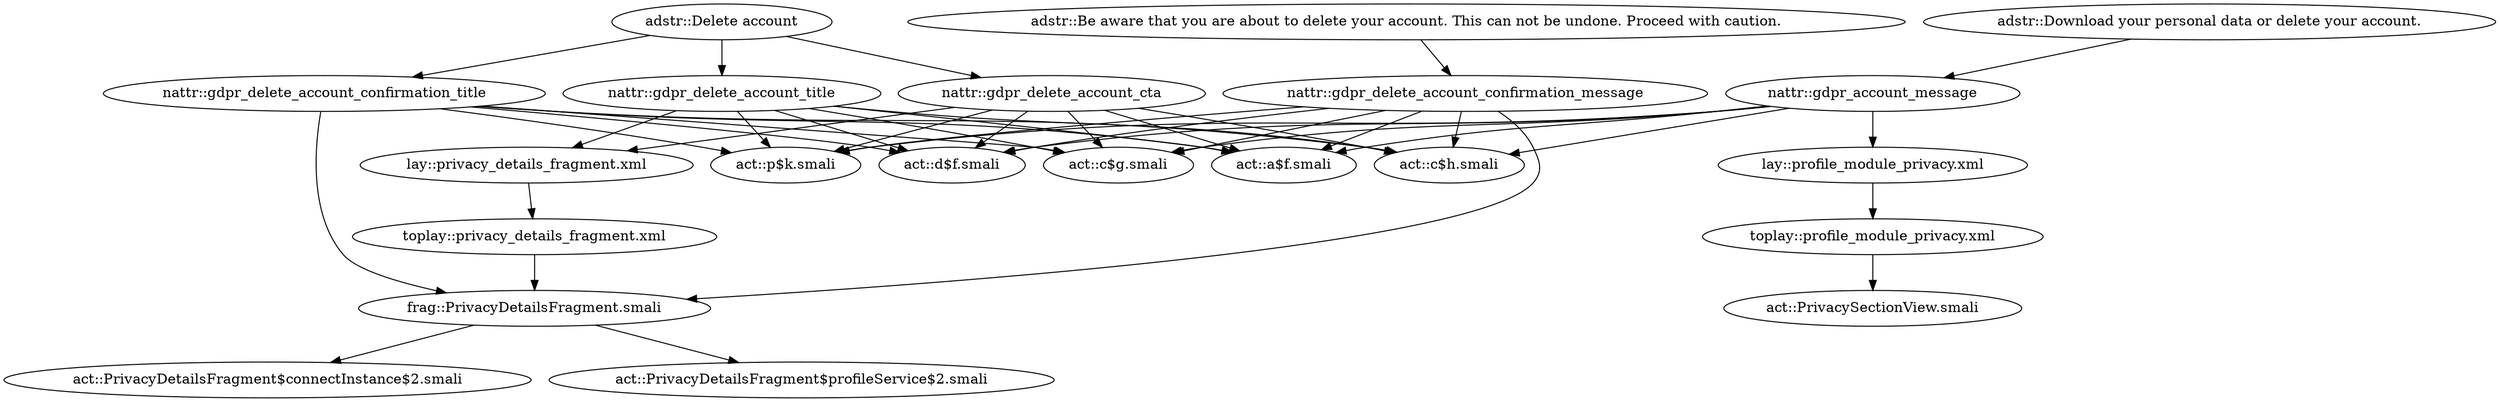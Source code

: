 digraph G {
"adstr::Download your personal data or delete your account." -> "nattr::gdpr_account_message"
"adstr::Be aware that you are about to delete your account. This can not be undone. Proceed with caution." -> "nattr::gdpr_delete_account_confirmation_message"
"adstr::Delete account" -> "nattr::gdpr_delete_account_confirmation_title"
"adstr::Delete account" -> "nattr::gdpr_delete_account_cta"
"adstr::Delete account" -> "nattr::gdpr_delete_account_title"
"nattr::gdpr_account_message" -> "lay::profile_module_privacy.xml"
"nattr::gdpr_delete_account_cta" -> "lay::privacy_details_fragment.xml"
"nattr::gdpr_delete_account_title" -> "lay::privacy_details_fragment.xml"
"nattr::gdpr_delete_account_confirmation_message" -> "frag::PrivacyDetailsFragment.smali"
"nattr::gdpr_delete_account_confirmation_title" -> "frag::PrivacyDetailsFragment.smali"
"nattr::gdpr_account_message" -> "act::a$f.smali"
"nattr::gdpr_account_message" -> "act::c$h.smali"
"nattr::gdpr_account_message" -> "act::p$k.smali"
"nattr::gdpr_account_message" -> "act::c$g.smali"
"nattr::gdpr_account_message" -> "act::d$f.smali"
"nattr::gdpr_delete_account_confirmation_message" -> "act::a$f.smali"
"nattr::gdpr_delete_account_confirmation_message" -> "act::c$h.smali"
"nattr::gdpr_delete_account_confirmation_message" -> "act::p$k.smali"
"nattr::gdpr_delete_account_confirmation_message" -> "act::c$g.smali"
"nattr::gdpr_delete_account_confirmation_message" -> "act::d$f.smali"
"nattr::gdpr_delete_account_confirmation_title" -> "act::a$f.smali"
"nattr::gdpr_delete_account_confirmation_title" -> "act::c$h.smali"
"nattr::gdpr_delete_account_confirmation_title" -> "act::p$k.smali"
"nattr::gdpr_delete_account_confirmation_title" -> "act::c$g.smali"
"nattr::gdpr_delete_account_confirmation_title" -> "act::d$f.smali"
"nattr::gdpr_delete_account_cta" -> "act::a$f.smali"
"nattr::gdpr_delete_account_cta" -> "act::c$h.smali"
"nattr::gdpr_delete_account_cta" -> "act::p$k.smali"
"nattr::gdpr_delete_account_cta" -> "act::c$g.smali"
"nattr::gdpr_delete_account_cta" -> "act::d$f.smali"
"nattr::gdpr_delete_account_title" -> "act::a$f.smali"
"nattr::gdpr_delete_account_title" -> "act::c$h.smali"
"nattr::gdpr_delete_account_title" -> "act::p$k.smali"
"nattr::gdpr_delete_account_title" -> "act::c$g.smali"
"nattr::gdpr_delete_account_title" -> "act::d$f.smali"
"lay::profile_module_privacy.xml" -> "toplay::profile_module_privacy.xml"
"lay::privacy_details_fragment.xml" -> "toplay::privacy_details_fragment.xml"
"toplay::privacy_details_fragment.xml" -> "frag::PrivacyDetailsFragment.smali"
"toplay::profile_module_privacy.xml" -> "act::PrivacySectionView.smali"
"frag::PrivacyDetailsFragment.smali" -> "act::PrivacyDetailsFragment$connectInstance$2.smali"
"frag::PrivacyDetailsFragment.smali" -> "act::PrivacyDetailsFragment$profileService$2.smali"
}
